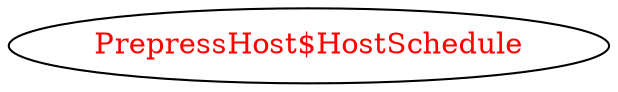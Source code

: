 digraph dependencyGraph {
 concentrate=true;
 ranksep="2.0";
 rankdir="LR"; 
 splines="ortho";
"PrepressHost$HostSchedule" [fontcolor="red"];
}